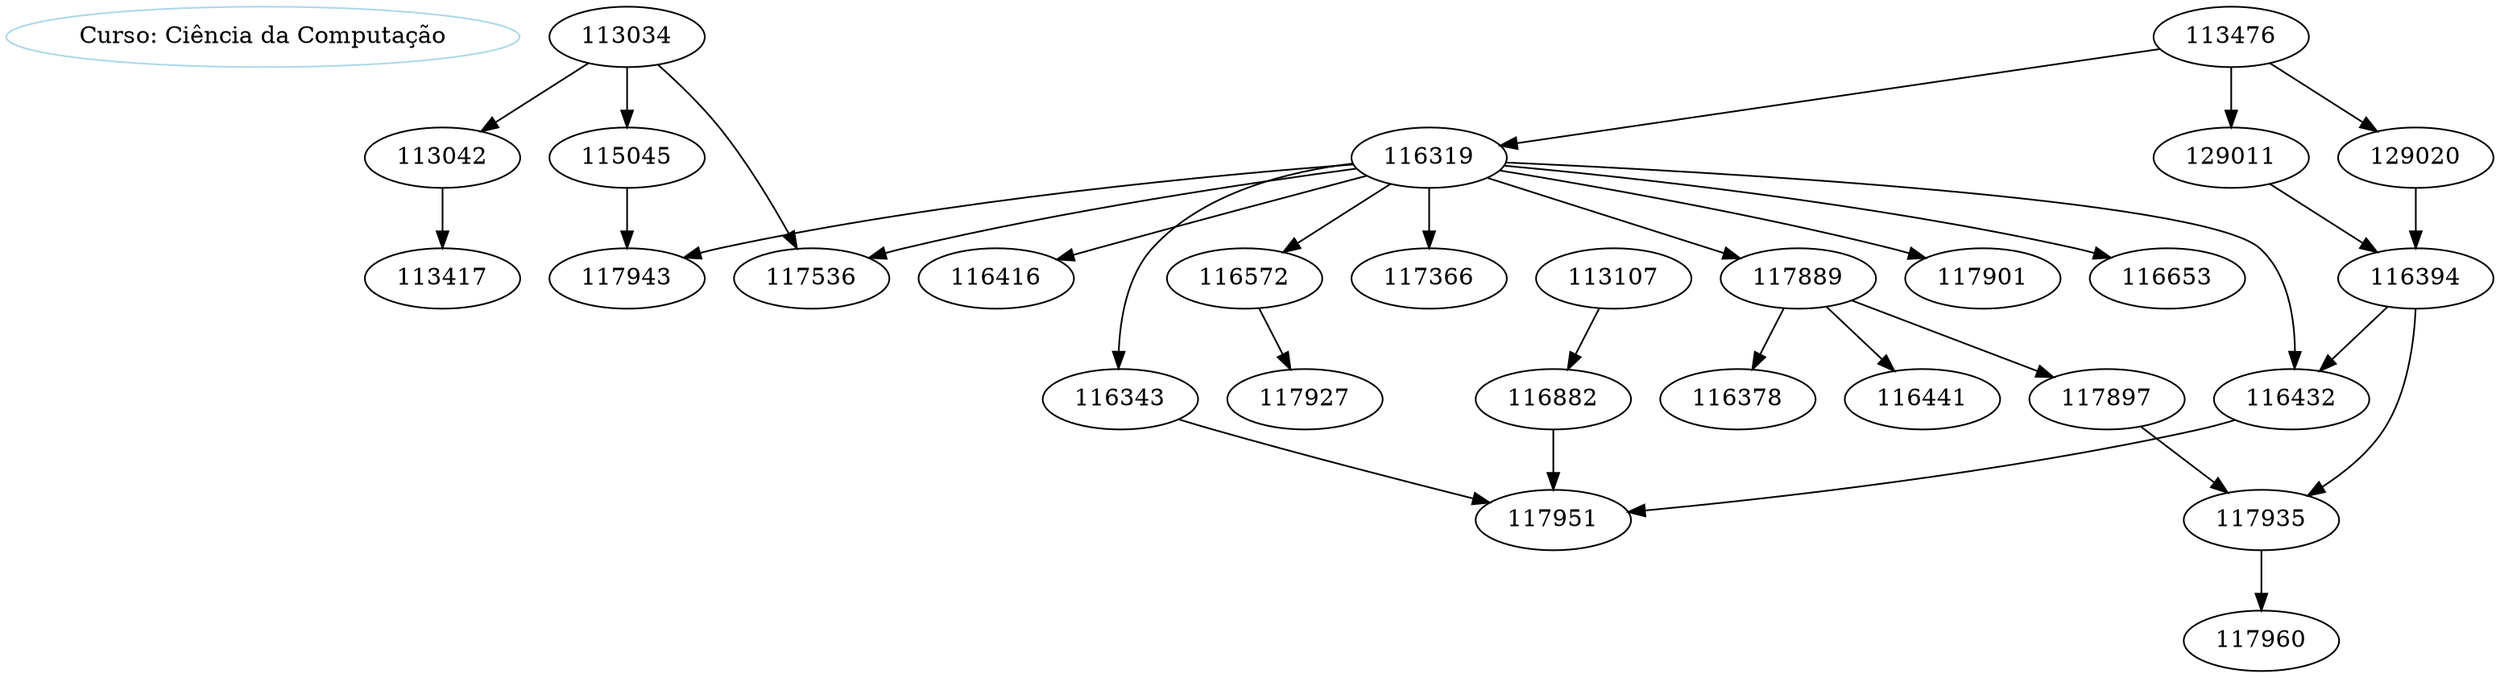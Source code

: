 digraph Disciplinas {
 c [color=lightblue, label="Curso: Ciência da Computação"];
"113034" -> "113042";
"113034" -> "115045";
"113034" -> "117536";
"113476" -> "129011";
"113476" -> "129020";
"113476" -> "116319";
"129011" -> "116394";
"129020" -> "116394";
"113042" -> "113417";
"116319" -> "117889";
"116319" -> "117366";
"116319" -> "117901";
"116319" -> "116572";
"116319" -> "116343";
"116319" -> "116653";
"116319" -> "116432";
"116319" -> "116416";
"116319" -> "117943";
"116319" -> "117536";
"116394" -> "117935";
"116394" -> "116432";
"117889" -> "117897";
"117889" -> "116441";
"117889" -> "116378";
"113107" -> "116882";
"115045" -> "117943";
"117897" -> "117935";
"116572" -> "117927";
"116343" -> "117951";
"117935" -> "117960";
"116432" -> "117951";
"116882" -> "117951";

}
